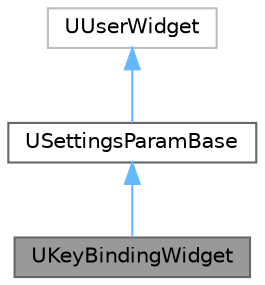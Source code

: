 digraph "UKeyBindingWidget"
{
 // LATEX_PDF_SIZE
  bgcolor="transparent";
  edge [fontname=Helvetica,fontsize=10,labelfontname=Helvetica,labelfontsize=10];
  node [fontname=Helvetica,fontsize=10,shape=box,height=0.2,width=0.4];
  Node1 [label="UKeyBindingWidget",height=0.2,width=0.4,color="gray40", fillcolor="grey60", style="filled", fontcolor="black",tooltip="Input setting line widget."];
  Node2 -> Node1 [dir="back",color="steelblue1",style="solid"];
  Node2 [label="USettingsParamBase",height=0.2,width=0.4,color="gray40", fillcolor="white", style="filled",URL="$class_u_settings_param_base.html",tooltip="Settings base for params inside a game settings."];
  Node3 -> Node2 [dir="back",color="steelblue1",style="solid"];
  Node3 [label="UUserWidget",height=0.2,width=0.4,color="grey75", fillcolor="white", style="filled",tooltip=" "];
}
